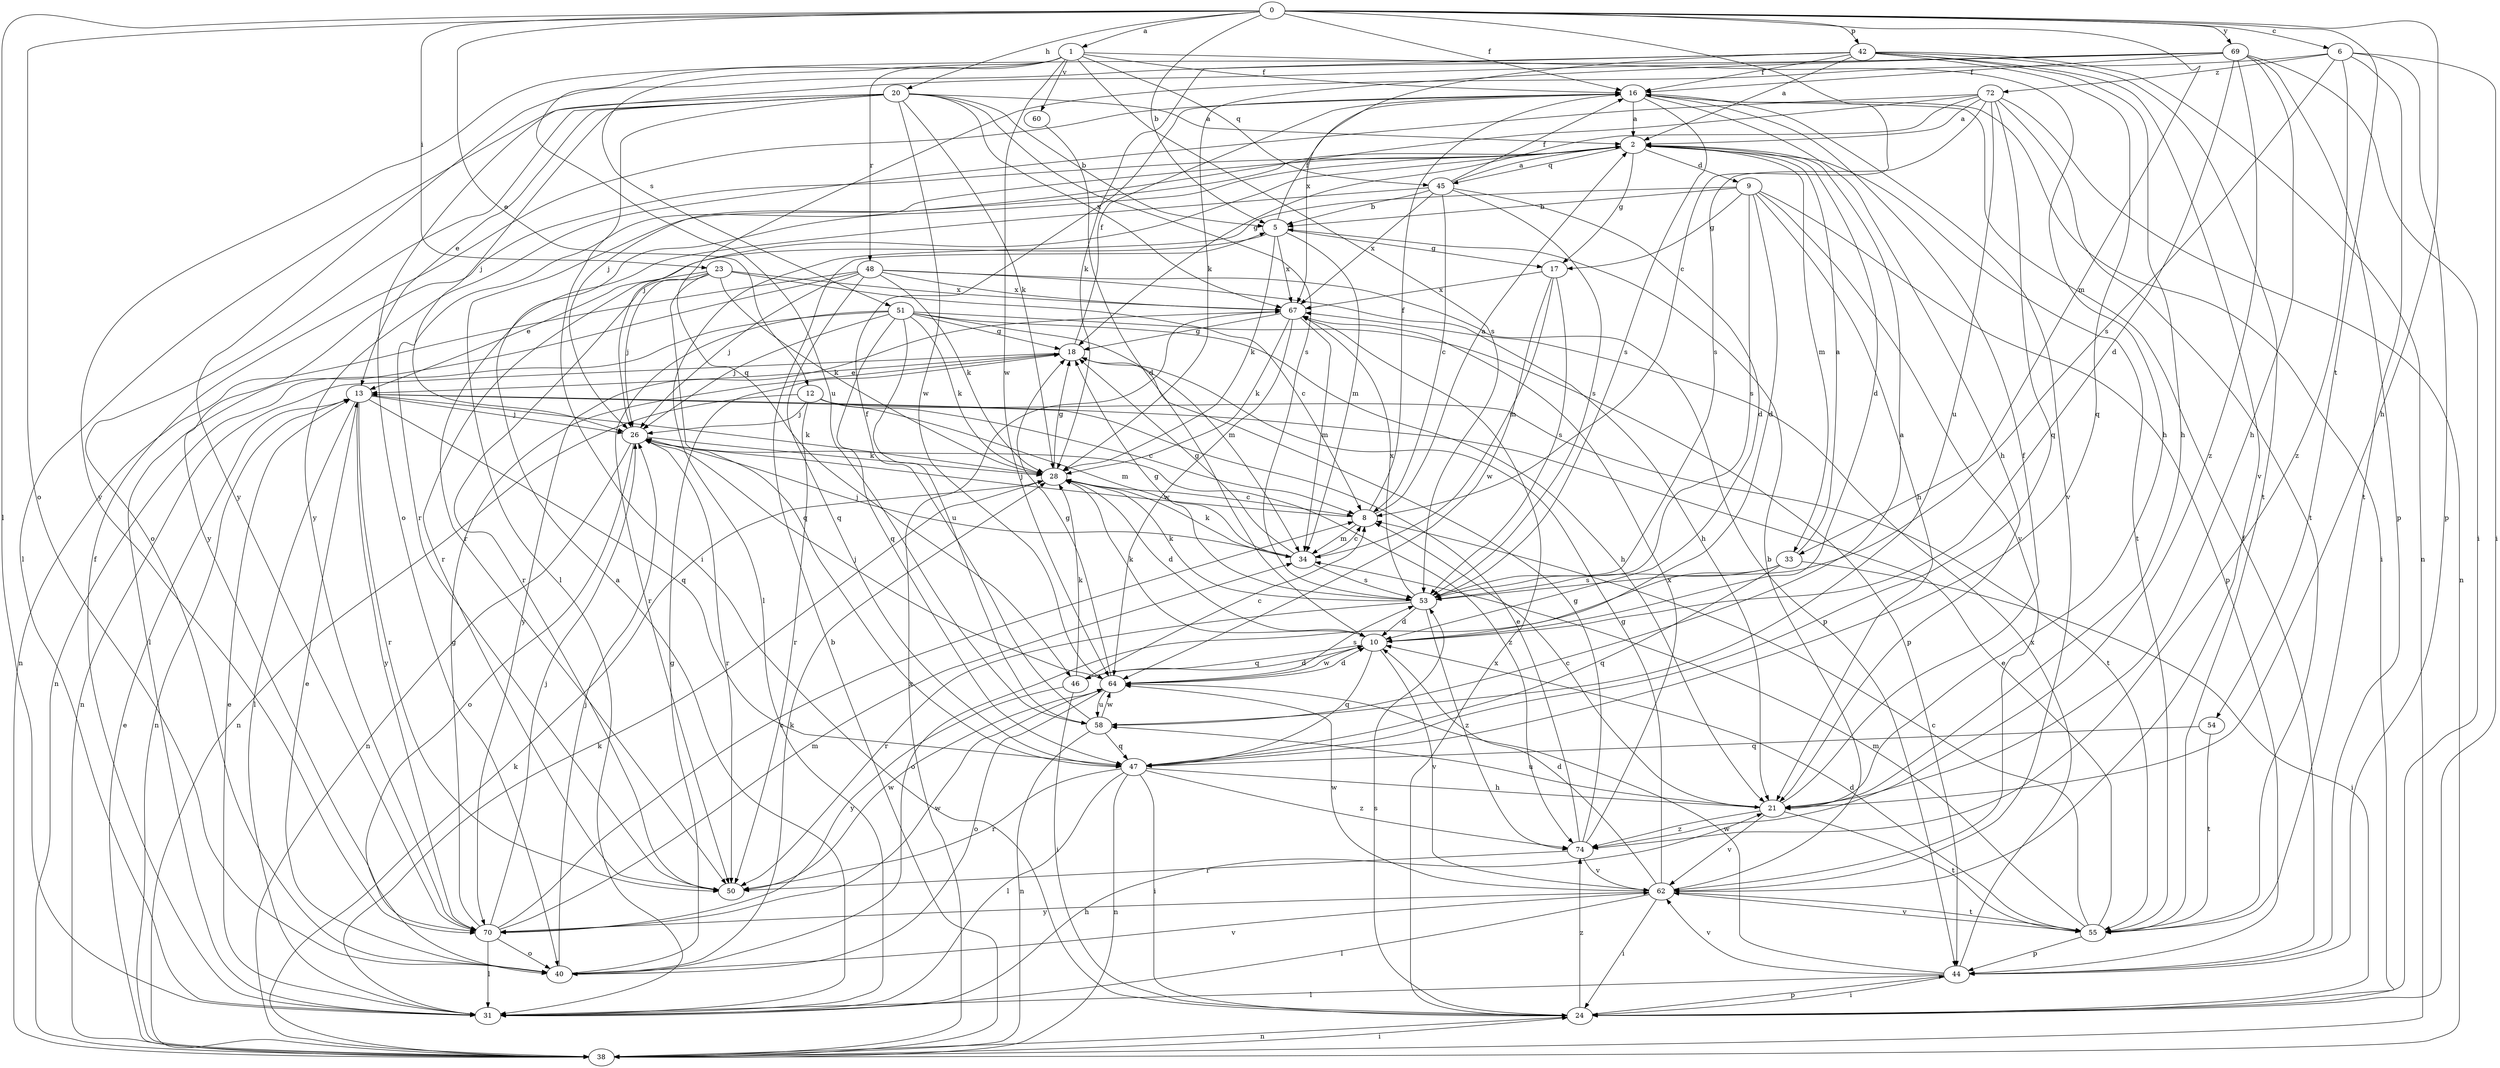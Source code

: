 strict digraph  {
0;
1;
2;
5;
6;
8;
9;
10;
12;
13;
16;
17;
18;
20;
21;
23;
24;
26;
28;
31;
33;
34;
38;
40;
42;
44;
45;
46;
47;
48;
50;
51;
53;
54;
55;
58;
60;
62;
64;
67;
69;
70;
72;
74;
0 -> 1  [label=a];
0 -> 5  [label=b];
0 -> 6  [label=c];
0 -> 8  [label=c];
0 -> 12  [label=e];
0 -> 16  [label=f];
0 -> 20  [label=h];
0 -> 21  [label=h];
0 -> 23  [label=i];
0 -> 31  [label=l];
0 -> 33  [label=m];
0 -> 40  [label=o];
0 -> 42  [label=p];
0 -> 54  [label=t];
0 -> 69  [label=y];
1 -> 16  [label=f];
1 -> 21  [label=h];
1 -> 45  [label=q];
1 -> 48  [label=r];
1 -> 51  [label=s];
1 -> 53  [label=s];
1 -> 58  [label=u];
1 -> 60  [label=v];
1 -> 64  [label=w];
2 -> 9  [label=d];
2 -> 10  [label=d];
2 -> 17  [label=g];
2 -> 26  [label=j];
2 -> 31  [label=l];
2 -> 33  [label=m];
2 -> 45  [label=q];
2 -> 50  [label=r];
2 -> 55  [label=t];
2 -> 70  [label=y];
5 -> 16  [label=f];
5 -> 17  [label=g];
5 -> 28  [label=k];
5 -> 34  [label=m];
5 -> 50  [label=r];
5 -> 67  [label=x];
6 -> 24  [label=i];
6 -> 44  [label=p];
6 -> 46  [label=q];
6 -> 53  [label=s];
6 -> 55  [label=t];
6 -> 72  [label=z];
6 -> 74  [label=z];
8 -> 2  [label=a];
8 -> 16  [label=f];
8 -> 26  [label=j];
8 -> 34  [label=m];
9 -> 5  [label=b];
9 -> 10  [label=d];
9 -> 17  [label=g];
9 -> 21  [label=h];
9 -> 31  [label=l];
9 -> 44  [label=p];
9 -> 53  [label=s];
9 -> 62  [label=v];
10 -> 28  [label=k];
10 -> 46  [label=q];
10 -> 47  [label=q];
10 -> 62  [label=v];
10 -> 64  [label=w];
12 -> 8  [label=c];
12 -> 26  [label=j];
12 -> 34  [label=m];
12 -> 38  [label=n];
12 -> 50  [label=r];
12 -> 55  [label=t];
13 -> 26  [label=j];
13 -> 28  [label=k];
13 -> 31  [label=l];
13 -> 38  [label=n];
13 -> 47  [label=q];
13 -> 50  [label=r];
13 -> 70  [label=y];
16 -> 2  [label=a];
16 -> 21  [label=h];
16 -> 24  [label=i];
16 -> 53  [label=s];
16 -> 62  [label=v];
17 -> 34  [label=m];
17 -> 53  [label=s];
17 -> 64  [label=w];
17 -> 67  [label=x];
18 -> 13  [label=e];
18 -> 16  [label=f];
18 -> 38  [label=n];
20 -> 2  [label=a];
20 -> 5  [label=b];
20 -> 13  [label=e];
20 -> 24  [label=i];
20 -> 26  [label=j];
20 -> 28  [label=k];
20 -> 31  [label=l];
20 -> 40  [label=o];
20 -> 53  [label=s];
20 -> 64  [label=w];
20 -> 67  [label=x];
21 -> 8  [label=c];
21 -> 16  [label=f];
21 -> 55  [label=t];
21 -> 58  [label=u];
21 -> 62  [label=v];
21 -> 74  [label=z];
23 -> 8  [label=c];
23 -> 13  [label=e];
23 -> 26  [label=j];
23 -> 28  [label=k];
23 -> 47  [label=q];
23 -> 50  [label=r];
23 -> 67  [label=x];
24 -> 38  [label=n];
24 -> 44  [label=p];
24 -> 53  [label=s];
24 -> 67  [label=x];
24 -> 74  [label=z];
26 -> 28  [label=k];
26 -> 38  [label=n];
26 -> 40  [label=o];
26 -> 50  [label=r];
26 -> 74  [label=z];
28 -> 8  [label=c];
28 -> 10  [label=d];
28 -> 18  [label=g];
31 -> 2  [label=a];
31 -> 13  [label=e];
31 -> 16  [label=f];
31 -> 21  [label=h];
31 -> 28  [label=k];
33 -> 2  [label=a];
33 -> 24  [label=i];
33 -> 40  [label=o];
33 -> 47  [label=q];
33 -> 53  [label=s];
34 -> 8  [label=c];
34 -> 18  [label=g];
34 -> 26  [label=j];
34 -> 28  [label=k];
34 -> 53  [label=s];
38 -> 5  [label=b];
38 -> 13  [label=e];
38 -> 24  [label=i];
38 -> 28  [label=k];
38 -> 67  [label=x];
40 -> 13  [label=e];
40 -> 18  [label=g];
40 -> 26  [label=j];
40 -> 28  [label=k];
40 -> 62  [label=v];
42 -> 2  [label=a];
42 -> 16  [label=f];
42 -> 21  [label=h];
42 -> 28  [label=k];
42 -> 38  [label=n];
42 -> 47  [label=q];
42 -> 55  [label=t];
42 -> 62  [label=v];
42 -> 67  [label=x];
42 -> 70  [label=y];
44 -> 16  [label=f];
44 -> 24  [label=i];
44 -> 31  [label=l];
44 -> 62  [label=v];
44 -> 64  [label=w];
44 -> 67  [label=x];
45 -> 2  [label=a];
45 -> 5  [label=b];
45 -> 8  [label=c];
45 -> 10  [label=d];
45 -> 16  [label=f];
45 -> 50  [label=r];
45 -> 53  [label=s];
45 -> 67  [label=x];
46 -> 8  [label=c];
46 -> 10  [label=d];
46 -> 24  [label=i];
46 -> 28  [label=k];
46 -> 70  [label=y];
47 -> 21  [label=h];
47 -> 24  [label=i];
47 -> 31  [label=l];
47 -> 38  [label=n];
47 -> 50  [label=r];
47 -> 74  [label=z];
48 -> 21  [label=h];
48 -> 26  [label=j];
48 -> 28  [label=k];
48 -> 31  [label=l];
48 -> 38  [label=n];
48 -> 44  [label=p];
48 -> 47  [label=q];
48 -> 67  [label=x];
50 -> 64  [label=w];
51 -> 18  [label=g];
51 -> 21  [label=h];
51 -> 26  [label=j];
51 -> 28  [label=k];
51 -> 34  [label=m];
51 -> 38  [label=n];
51 -> 44  [label=p];
51 -> 47  [label=q];
51 -> 50  [label=r];
51 -> 58  [label=u];
53 -> 10  [label=d];
53 -> 18  [label=g];
53 -> 28  [label=k];
53 -> 50  [label=r];
53 -> 67  [label=x];
53 -> 74  [label=z];
54 -> 47  [label=q];
54 -> 55  [label=t];
55 -> 8  [label=c];
55 -> 10  [label=d];
55 -> 13  [label=e];
55 -> 34  [label=m];
55 -> 44  [label=p];
55 -> 62  [label=v];
58 -> 2  [label=a];
58 -> 16  [label=f];
58 -> 38  [label=n];
58 -> 47  [label=q];
58 -> 64  [label=w];
60 -> 10  [label=d];
62 -> 5  [label=b];
62 -> 10  [label=d];
62 -> 18  [label=g];
62 -> 24  [label=i];
62 -> 31  [label=l];
62 -> 55  [label=t];
62 -> 64  [label=w];
62 -> 70  [label=y];
64 -> 10  [label=d];
64 -> 18  [label=g];
64 -> 26  [label=j];
64 -> 40  [label=o];
64 -> 53  [label=s];
64 -> 58  [label=u];
67 -> 18  [label=g];
67 -> 28  [label=k];
67 -> 34  [label=m];
67 -> 64  [label=w];
67 -> 70  [label=y];
69 -> 10  [label=d];
69 -> 16  [label=f];
69 -> 21  [label=h];
69 -> 24  [label=i];
69 -> 28  [label=k];
69 -> 40  [label=o];
69 -> 44  [label=p];
69 -> 70  [label=y];
69 -> 74  [label=z];
70 -> 8  [label=c];
70 -> 18  [label=g];
70 -> 26  [label=j];
70 -> 31  [label=l];
70 -> 34  [label=m];
70 -> 40  [label=o];
70 -> 64  [label=w];
72 -> 2  [label=a];
72 -> 18  [label=g];
72 -> 26  [label=j];
72 -> 38  [label=n];
72 -> 47  [label=q];
72 -> 53  [label=s];
72 -> 55  [label=t];
72 -> 58  [label=u];
72 -> 70  [label=y];
74 -> 13  [label=e];
74 -> 18  [label=g];
74 -> 50  [label=r];
74 -> 62  [label=v];
74 -> 67  [label=x];
}
